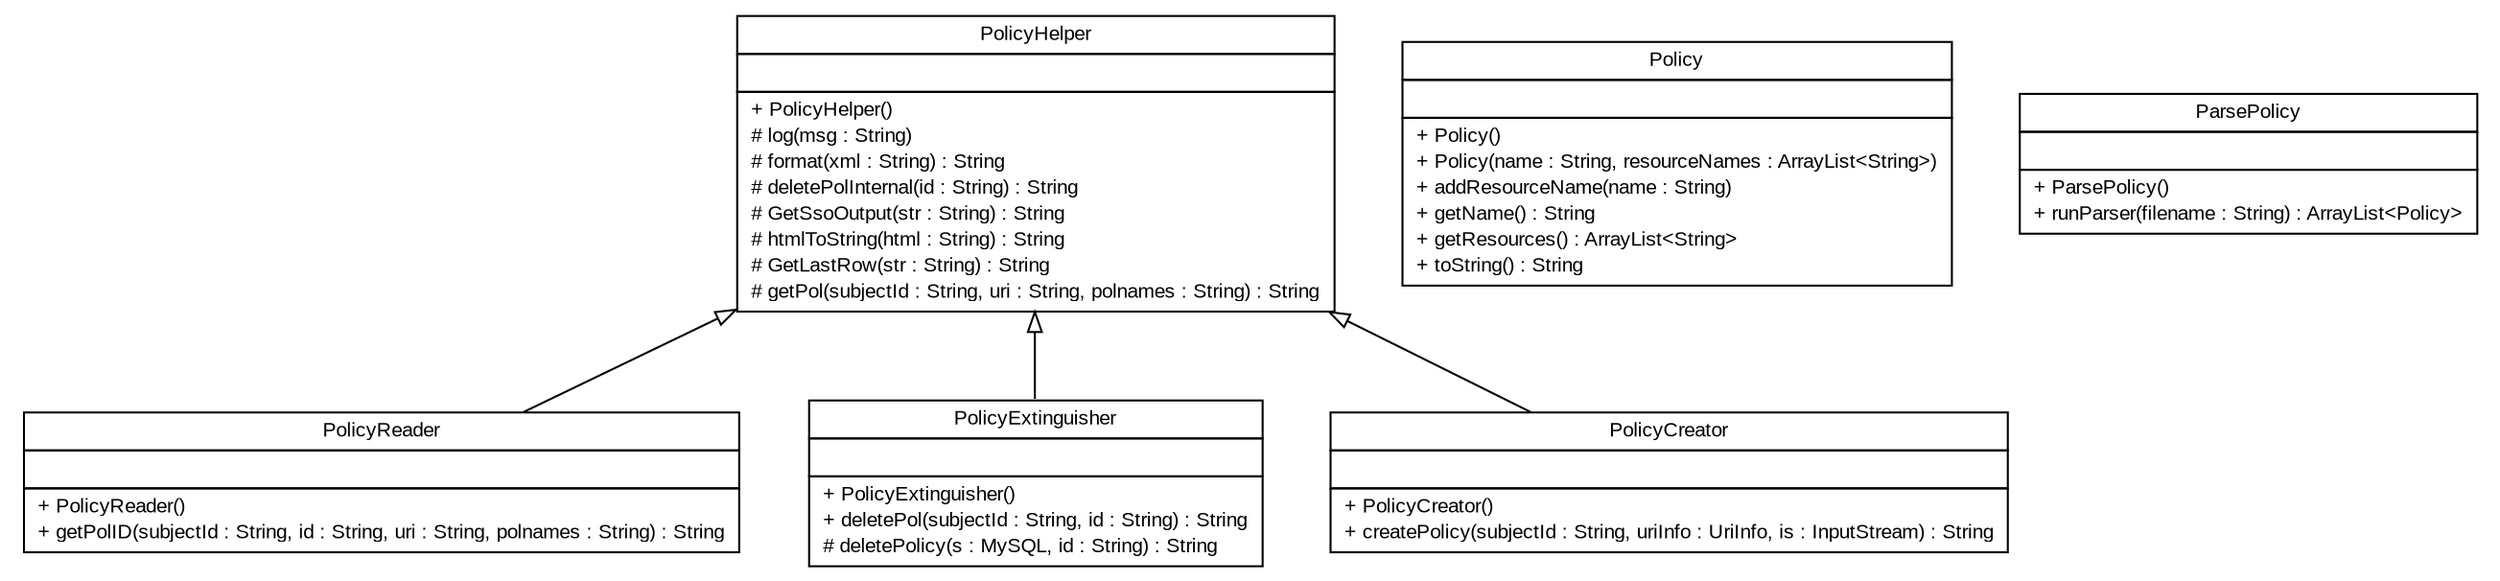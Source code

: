 #!/usr/local/bin/dot
#
# Class diagram 
# Generated by UmlGraph version 4.6 (http://www.spinellis.gr/sw/umlgraph)
#

digraph G {
	edge [fontname="arial",fontsize=10,labelfontname="arial",labelfontsize=10];
	node [fontname="arial",fontsize=10,shape=plaintext];
	// org.opentox.pol.xml.PolicyReader
	c62 [label=<<table border="0" cellborder="1" cellspacing="0" cellpadding="2" port="p" href="./PolicyReader.html">
		<tr><td><table border="0" cellspacing="0" cellpadding="1">
			<tr><td> PolicyReader </td></tr>
		</table></td></tr>
		<tr><td><table border="0" cellspacing="0" cellpadding="1">
			<tr><td align="left">  </td></tr>
		</table></td></tr>
		<tr><td><table border="0" cellspacing="0" cellpadding="1">
			<tr><td align="left"> + PolicyReader() </td></tr>
			<tr><td align="left"> + getPolID(subjectId : String, id : String, uri : String, polnames : String) : String </td></tr>
		</table></td></tr>
		</table>>, fontname="arial", fontcolor="black", fontsize=10.0];
	// org.opentox.pol.xml.PolicyHelper
	c63 [label=<<table border="0" cellborder="1" cellspacing="0" cellpadding="2" port="p" href="./PolicyHelper.html">
		<tr><td><table border="0" cellspacing="0" cellpadding="1">
			<tr><td> PolicyHelper </td></tr>
		</table></td></tr>
		<tr><td><table border="0" cellspacing="0" cellpadding="1">
			<tr><td align="left">  </td></tr>
		</table></td></tr>
		<tr><td><table border="0" cellspacing="0" cellpadding="1">
			<tr><td align="left"> + PolicyHelper() </td></tr>
			<tr><td align="left"> # log(msg : String) </td></tr>
			<tr><td align="left"> # format(xml : String) : String </td></tr>
			<tr><td align="left"> # deletePolInternal(id : String) : String </td></tr>
			<tr><td align="left"> # GetSsoOutput(str : String) : String </td></tr>
			<tr><td align="left"> # htmlToString(html : String) : String </td></tr>
			<tr><td align="left"> # GetLastRow(str : String) : String </td></tr>
			<tr><td align="left"> # getPol(subjectId : String, uri : String, polnames : String) : String </td></tr>
		</table></td></tr>
		</table>>, fontname="arial", fontcolor="black", fontsize=10.0];
	// org.opentox.pol.xml.PolicyExtinguisher
	c64 [label=<<table border="0" cellborder="1" cellspacing="0" cellpadding="2" port="p" href="./PolicyExtinguisher.html">
		<tr><td><table border="0" cellspacing="0" cellpadding="1">
			<tr><td> PolicyExtinguisher </td></tr>
		</table></td></tr>
		<tr><td><table border="0" cellspacing="0" cellpadding="1">
			<tr><td align="left">  </td></tr>
		</table></td></tr>
		<tr><td><table border="0" cellspacing="0" cellpadding="1">
			<tr><td align="left"> + PolicyExtinguisher() </td></tr>
			<tr><td align="left"> + deletePol(subjectId : String, id : String) : String </td></tr>
			<tr><td align="left"> # deletePolicy(s : MySQL, id : String) : String </td></tr>
		</table></td></tr>
		</table>>, fontname="arial", fontcolor="black", fontsize=10.0];
	// org.opentox.pol.xml.PolicyCreator
	c65 [label=<<table border="0" cellborder="1" cellspacing="0" cellpadding="2" port="p" href="./PolicyCreator.html">
		<tr><td><table border="0" cellspacing="0" cellpadding="1">
			<tr><td> PolicyCreator </td></tr>
		</table></td></tr>
		<tr><td><table border="0" cellspacing="0" cellpadding="1">
			<tr><td align="left">  </td></tr>
		</table></td></tr>
		<tr><td><table border="0" cellspacing="0" cellpadding="1">
			<tr><td align="left"> + PolicyCreator() </td></tr>
			<tr><td align="left"> + createPolicy(subjectId : String, uriInfo : UriInfo, is : InputStream) : String </td></tr>
		</table></td></tr>
		</table>>, fontname="arial", fontcolor="black", fontsize=10.0];
	// org.opentox.pol.xml.Policy
	c66 [label=<<table border="0" cellborder="1" cellspacing="0" cellpadding="2" port="p" href="./Policy.html">
		<tr><td><table border="0" cellspacing="0" cellpadding="1">
			<tr><td> Policy </td></tr>
		</table></td></tr>
		<tr><td><table border="0" cellspacing="0" cellpadding="1">
			<tr><td align="left">  </td></tr>
		</table></td></tr>
		<tr><td><table border="0" cellspacing="0" cellpadding="1">
			<tr><td align="left"> + Policy() </td></tr>
			<tr><td align="left"> + Policy(name : String, resourceNames : ArrayList&lt;String&gt;) </td></tr>
			<tr><td align="left"> + addResourceName(name : String) </td></tr>
			<tr><td align="left"> + getName() : String </td></tr>
			<tr><td align="left"> + getResources() : ArrayList&lt;String&gt; </td></tr>
			<tr><td align="left"> + toString() : String </td></tr>
		</table></td></tr>
		</table>>, fontname="arial", fontcolor="black", fontsize=10.0];
	// org.opentox.pol.xml.ParsePolicy
	c67 [label=<<table border="0" cellborder="1" cellspacing="0" cellpadding="2" port="p" href="./ParsePolicy.html">
		<tr><td><table border="0" cellspacing="0" cellpadding="1">
			<tr><td> ParsePolicy </td></tr>
		</table></td></tr>
		<tr><td><table border="0" cellspacing="0" cellpadding="1">
			<tr><td align="left">  </td></tr>
		</table></td></tr>
		<tr><td><table border="0" cellspacing="0" cellpadding="1">
			<tr><td align="left"> + ParsePolicy() </td></tr>
			<tr><td align="left"> + runParser(filename : String) : ArrayList&lt;Policy&gt; </td></tr>
		</table></td></tr>
		</table>>, fontname="arial", fontcolor="black", fontsize=10.0];
	//org.opentox.pol.xml.PolicyReader extends org.opentox.pol.xml.PolicyHelper
	c63:p -> c62:p [dir=back,arrowtail=empty];
	//org.opentox.pol.xml.PolicyExtinguisher extends org.opentox.pol.xml.PolicyHelper
	c63:p -> c64:p [dir=back,arrowtail=empty];
	//org.opentox.pol.xml.PolicyCreator extends org.opentox.pol.xml.PolicyHelper
	c63:p -> c65:p [dir=back,arrowtail=empty];
}

